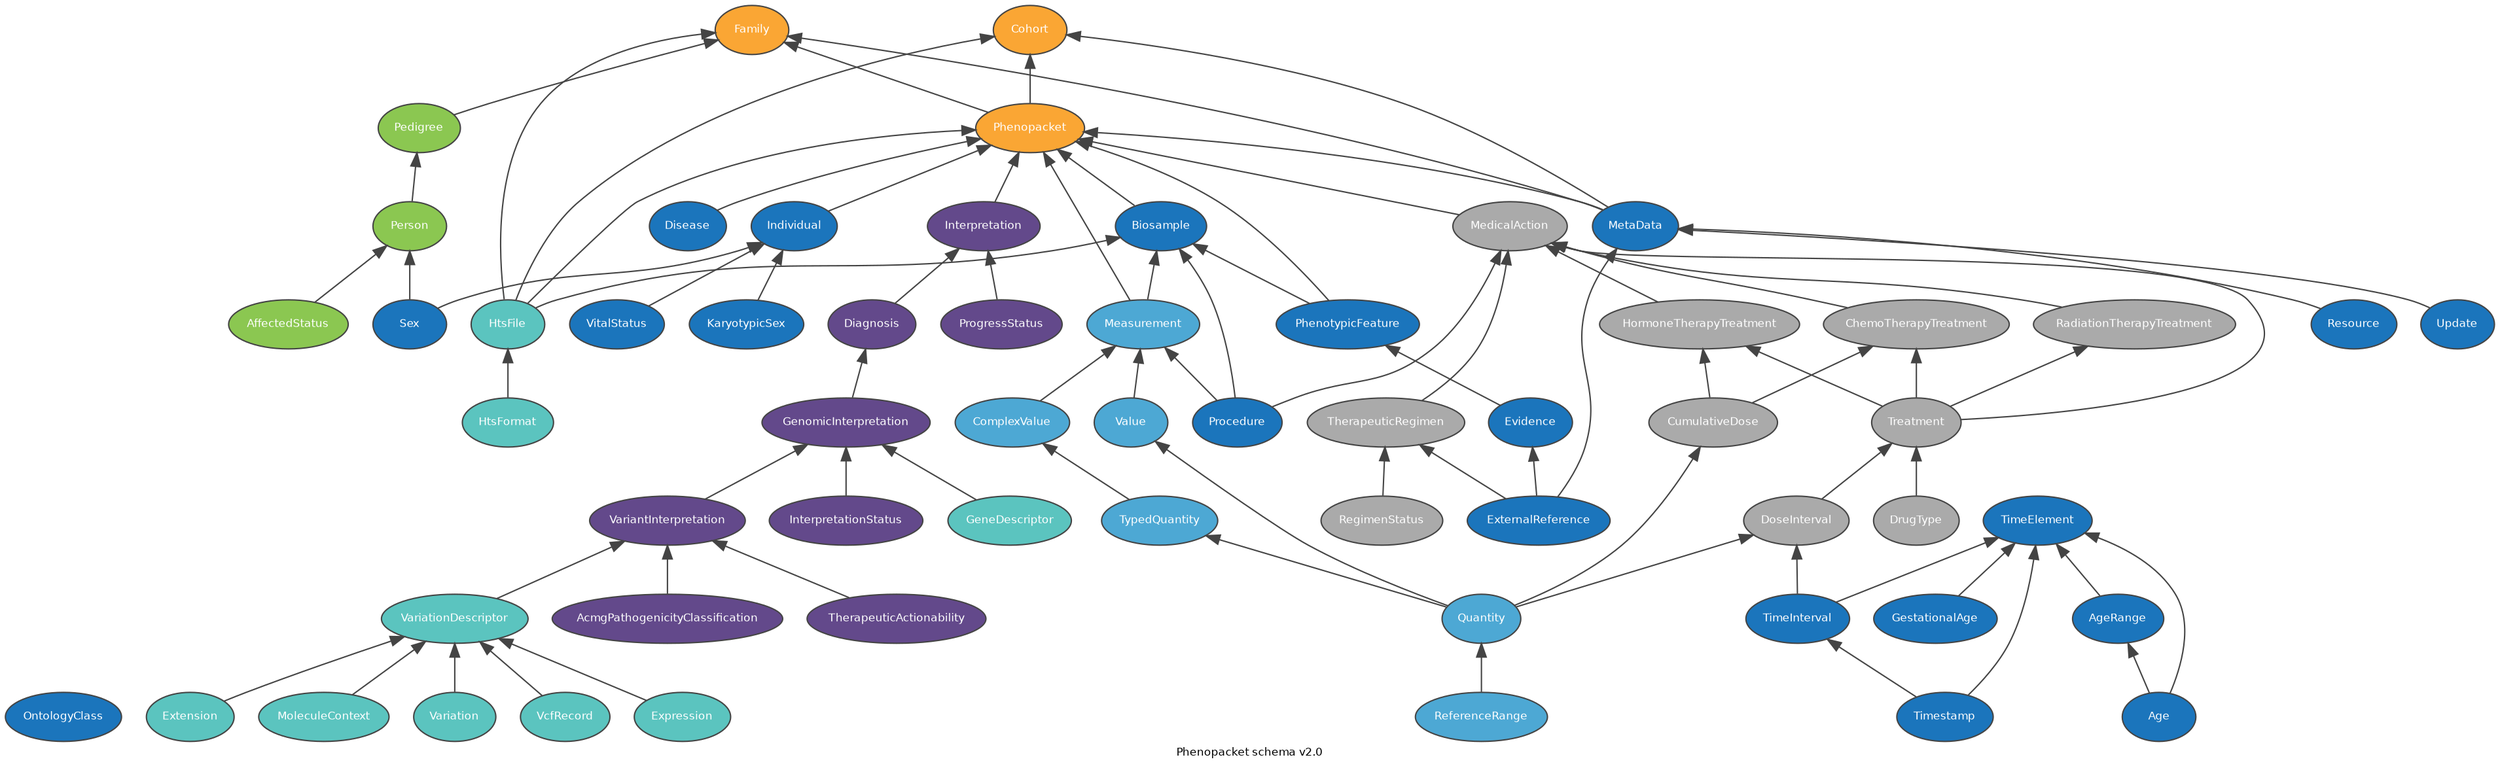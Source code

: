 // Generated using https://edotor.net/
 // See https://graphviz.gitlab.io/
 // Note the OntologyClass and TimeElement edges are commented-out for greater clarity of the output
digraph phenopacket_schema_v2_overview {

    fontname = "Bitstream Vera Sans"
    fontsize = 8
    rankdir = BT
    splines = "true"

    label = "Phenopacket schema v2.0"

    node [
      fontname = "Bitstream Vera Sans"
      fontsize = 8
      style="filled"
      fontcolor = "white"
      fillcolor = "#1b75bc"
      color = "#444444"
   ]

    edge [
      fontname = "Bitstream Vera Sans"
      fontsize = 8
      color = "#444444"
    ]

    // base.proto
    subgraph base {

      OntologyClass
      ExternalReference
      Evidence
      Procedure
      Sex
      KaryotypicSex

      // OntologyClass -> Procedure
      // TimeElement -> Procedure

      GestationalAge -> TimeElement
      Age -> TimeElement
      Age -> AgeRange
      AgeRange -> TimeElement
      Timestamp -> TimeInterval
      Timestamp -> TimeElement
      TimeInterval -> TimeElement
    }

    // biosample.proto
    subgraph biosample { 
      Biosample
      //    OntologyClass -> Biosample
      PhenotypicFeature -> Biosample
      Procedure -> Biosample
      HtsFile -> Biosample
      //    TimeElement -> Biosample
      Measurement [fillcolor="#4DA8D4"]
      Measurement -> Biosample 
    }
    
   // disease.proto
   subgraph disease {
      Disease
      //    OntologyClass -> Disease
      //    TimeElement -> Disease
    }

    
    // genome.proto
   subgraph genomeProto {
      node[fillcolor = "#5BC4BF"]
      HtsFormat -> HtsFile
      //    OntologyClass -> Variant
    }

    // individual.proto
    subgraph individual {
      Individual
      VitalStatus
      //    TimeElement -> Individual
      VitalStatus -> Individual
      Sex -> Individual
      KaryotypicSex -> Individual
      //    OntologyClass -> Individual

      //    TimeElement -> VitalStatus
      //    OntologyClass -> VitalStatus
    }
    
    // interpretation.proto
    subgraph interpretationProto {
      label = "interpretation"
      node[fillcolor = "#63498B"]

      Interpretation 
      ProgressStatus
      Diagnosis
      GenomicInterpretation
      InterpretationStatus
      VariantInterpretation
      AcmgPathogenicityClassification
      TherapeuticActionability

      ProgressStatus -> Interpretation
      Diagnosis -> Interpretation

      //    OntologyClass -> Diagnosis
      GenomicInterpretation -> Diagnosis

      InterpretationStatus -> GenomicInterpretation
      GeneDescriptor[fillcolor = "#5BC4BF"]
      GeneDescriptor -> GenomicInterpretation
      VariantInterpretation -> GenomicInterpretation

      AcmgPathogenicityClassification -> VariantInterpretation
      TherapeuticActionability -> VariantInterpretation
      VariationDescriptor[fillcolor = "#5BC4BF"]
      VariationDescriptor -> VariantInterpretation
    }

    // org.ga4gh.vrsatile.proto
   subgraph vrsatileProto {
      node[fillcolor = "#5BC4BF"]
      GeneDescriptor
      VariationDescriptor
      VcfRecord 
      Expression
      Extension
      MoleculeContext
      Variation
      

      Expression -> VariationDescriptor
      Extension -> VariationDescriptor
      MoleculeContext -> VariationDescriptor
      VcfRecord -> VariationDescriptor
      Variation -> VariationDescriptor
   }


    // measurement.proto
    subgraph measurementProto {
      node[fillcolor= "#4DA8D4"]
      Measurement 
      Value
      Quantity
      ComplexValue
      TypedQuantity
      ReferenceRange
      
      //    OntologyClass -> Value
      Quantity -> Value
      TypedQuantity -> ComplexValue
      //    OntologyClass -> TypedQuantity
      Quantity -> TypedQuantity
      //    OntologyClass -> Quantity
      ReferenceRange -> Quantity
      //    OntologyClass -> ReferenceRange
      //    OntologyClass -> Measurement
      Value -> Measurement
      ComplexValue -> Measurement
      //    TimeElement -> Measurement
      Procedure -> Measurement
    }

   // medical_action.proto
   subgraph medicalActionProto {
      node[fillcolor = "#AAAAAA"]
       
      MedicalAction
      Treatment
      ChemoTherapyTreatment
      HormoneTherapyTreatment
      RadiationTherapyTreatment
      TherapeuticRegimen
      RegimenStatus
      CumulativeDose
      DoseInterval
      DrugType
    
    //    OntologyClass -> MedicalAction
      Procedure -> MedicalAction
      Treatment -> MedicalAction
      ChemoTherapyTreatment -> MedicalAction
      HormoneTherapyTreatment -> MedicalAction
      RadiationTherapyTreatment -> MedicalAction
      TherapeuticRegimen -> MedicalAction

      //    OntologyClass -> Treatment
      DoseInterval -> Treatment
      DrugType -> Treatment

      Quantity -> DoseInterval
      //    OntologyClass -> DoseInterval
      TimeInterval -> DoseInterval

      Quantity -> CumulativeDose

      Treatment -> ChemoTherapyTreatment
      CumulativeDose -> ChemoTherapyTreatment

      Treatment -> HormoneTherapyTreatment
      CumulativeDose -> HormoneTherapyTreatment

      Treatment -> RadiationTherapyTreatment
      //    OntologyClass -> RadiationTherapyTreatment

      ExternalReference -> TherapeuticRegimen
      //    OntologyClass -> TherapeuticRegimen
      //    TimeElement -> TherapeuticRegimen
      RegimenStatus -> TherapeuticRegimen
   }

   // pedigree.proto
   subgraph pedigreeProto {
      node [fillcolor = "#8BC751"]
      Pedigree
      Person
      AffectedStatus
      
      Person -> Pedigree
      Sex -> Person
      AffectedStatus -> Person
   }

   // phenotypic_feature.proto
   subgraph phenotypicFeature {
      PhenotypicFeature
      //    OntologyClass -> PhenotypicFeature
      //    TimeElement -> PhenotypicFeature
      Evidence -> PhenotypicFeature
   }
   
   // phenopackets.proto
   subgraph phenopacketsProto {
      // node
      Phenopacket [fillcolor = "#faa634"]
      Family [fillcolor = "#faa634"]
      Cohort [fillcolor = "#faa634"]
      MetaData 
      Resource 
      Update 
      
      # override colour for this subgraph
      HtsFile [fillcolor = "#5BC4BF"]

      Resource -> MetaData
      Update -> MetaData
      ExternalReference -> MetaData
      ExternalReference -> Evidence
      //    OntologyClass -> Evidence

      Individual -> Phenopacket
      PhenotypicFeature -> Phenopacket
      Measurement -> Phenopacket
      Biosample -> Phenopacket
      Interpretation -> Phenopacket
      Disease -> Phenopacket
      MedicalAction -> Phenopacket
      HtsFile -> Phenopacket
      MetaData -> Phenopacket

      Phenopacket -> Family
      Pedigree -> Family
      HtsFile -> Family
      MetaData -> Family

      Phenopacket -> Cohort
      HtsFile -> Cohort
      MetaData -> Cohort
    }

}

